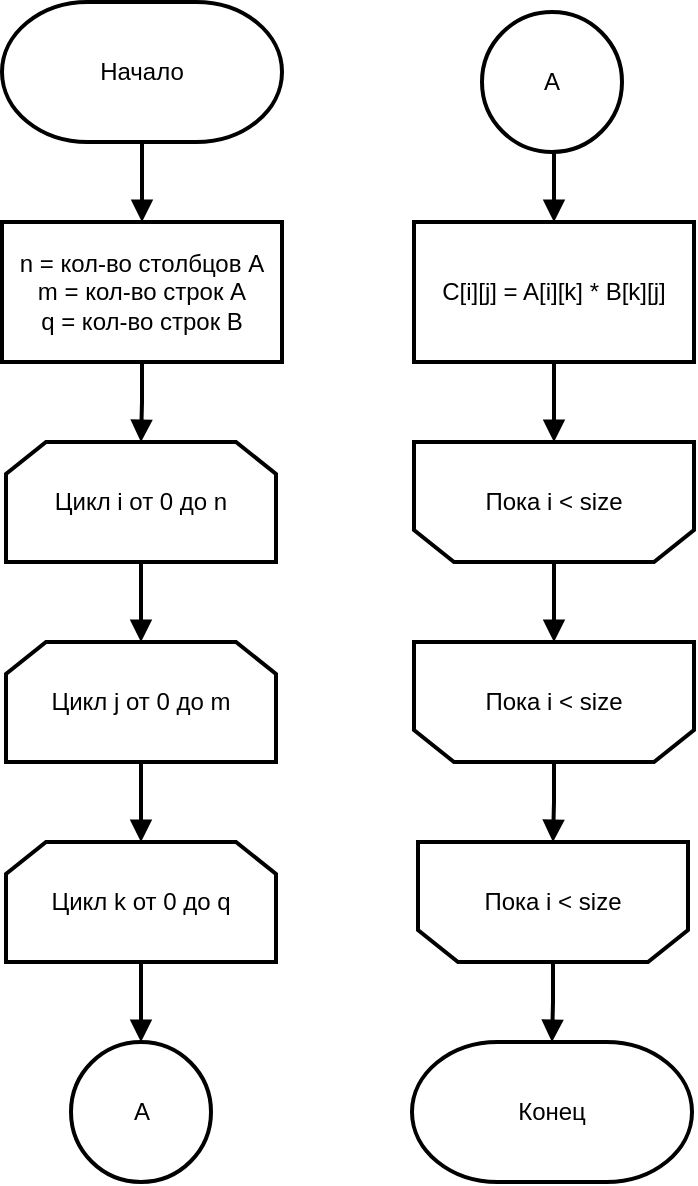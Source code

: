 <mxfile version="20.5.3" type="device" pages="5"><diagram id="5t5UlOug5BJvgPwgNIUX" name="Standart"><mxGraphModel dx="2102" dy="1189" grid="1" gridSize="10" guides="1" tooltips="1" connect="1" arrows="1" fold="1" page="1" pageScale="1" pageWidth="827" pageHeight="1169" math="0" shadow="0"><root><mxCell id="0"/><mxCell id="1" parent="0"/><mxCell id="jdIYEB7PokaSc4zf6GeQ-11" style="edgeStyle=orthogonalEdgeStyle;rounded=0;orthogonalLoop=1;jettySize=auto;html=1;exitX=0.5;exitY=1;exitDx=0;exitDy=0;exitPerimeter=0;entryX=0.5;entryY=0;entryDx=0;entryDy=0;endArrow=block;endFill=1;strokeWidth=2;" edge="1" parent="1" source="jdIYEB7PokaSc4zf6GeQ-1" target="jdIYEB7PokaSc4zf6GeQ-2"><mxGeometry relative="1" as="geometry"/></mxCell><mxCell id="jdIYEB7PokaSc4zf6GeQ-1" value="Начало" style="strokeWidth=2;html=1;shape=mxgraph.flowchart.terminator;whiteSpace=wrap;" vertex="1" parent="1"><mxGeometry x="325" y="95" width="140" height="70" as="geometry"/></mxCell><mxCell id="jdIYEB7PokaSc4zf6GeQ-12" style="edgeStyle=orthogonalEdgeStyle;rounded=0;orthogonalLoop=1;jettySize=auto;html=1;exitX=0.5;exitY=1;exitDx=0;exitDy=0;entryX=0.5;entryY=0;entryDx=0;entryDy=0;entryPerimeter=0;endArrow=block;endFill=1;strokeWidth=2;" edge="1" parent="1" source="jdIYEB7PokaSc4zf6GeQ-2" target="jdIYEB7PokaSc4zf6GeQ-3"><mxGeometry relative="1" as="geometry"/></mxCell><mxCell id="jdIYEB7PokaSc4zf6GeQ-2" value="n = кол-во столбцов&amp;nbsp;A&lt;br&gt;m = кол-во строк&amp;nbsp;A&lt;br&gt;q = кол-во&amp;nbsp;строк B" style="rounded=0;whiteSpace=wrap;html=1;strokeWidth=2;" vertex="1" parent="1"><mxGeometry x="325" y="205" width="140" height="70" as="geometry"/></mxCell><mxCell id="jdIYEB7PokaSc4zf6GeQ-13" style="edgeStyle=orthogonalEdgeStyle;rounded=0;orthogonalLoop=1;jettySize=auto;html=1;exitX=0.5;exitY=1;exitDx=0;exitDy=0;exitPerimeter=0;entryX=0.5;entryY=0;entryDx=0;entryDy=0;entryPerimeter=0;endArrow=block;endFill=1;strokeWidth=2;" edge="1" parent="1" source="jdIYEB7PokaSc4zf6GeQ-3" target="jdIYEB7PokaSc4zf6GeQ-4"><mxGeometry relative="1" as="geometry"/></mxCell><mxCell id="jdIYEB7PokaSc4zf6GeQ-3" value="Цикл i от 0 до n" style="strokeWidth=2;html=1;shape=loopLimit;whiteSpace=wrap;" vertex="1" parent="1"><mxGeometry x="327" y="315" width="135" height="60" as="geometry"/></mxCell><mxCell id="jdIYEB7PokaSc4zf6GeQ-16" style="edgeStyle=orthogonalEdgeStyle;rounded=0;orthogonalLoop=1;jettySize=auto;html=1;exitX=0.5;exitY=1;exitDx=0;exitDy=0;exitPerimeter=0;endArrow=block;endFill=1;strokeWidth=2;" edge="1" parent="1" source="jdIYEB7PokaSc4zf6GeQ-4" target="jdIYEB7PokaSc4zf6GeQ-5"><mxGeometry relative="1" as="geometry"/></mxCell><mxCell id="jdIYEB7PokaSc4zf6GeQ-4" value="Цикл j от 0 до m" style="strokeWidth=2;html=1;shape=loopLimit;whiteSpace=wrap;" vertex="1" parent="1"><mxGeometry x="327" y="415" width="135" height="60" as="geometry"/></mxCell><mxCell id="ObsBnG-ozrYj20FW5o-O-2" style="edgeStyle=orthogonalEdgeStyle;rounded=0;orthogonalLoop=1;jettySize=auto;html=1;exitX=0.5;exitY=1;exitDx=0;exitDy=0;exitPerimeter=0;strokeWidth=2;endArrow=block;endFill=1;" edge="1" parent="1" source="jdIYEB7PokaSc4zf6GeQ-5" target="ObsBnG-ozrYj20FW5o-O-1"><mxGeometry relative="1" as="geometry"/></mxCell><mxCell id="jdIYEB7PokaSc4zf6GeQ-5" value="Цикл k от 0 до q" style="strokeWidth=2;html=1;shape=loopLimit;whiteSpace=wrap;" vertex="1" parent="1"><mxGeometry x="327" y="515" width="135" height="60" as="geometry"/></mxCell><mxCell id="jdIYEB7PokaSc4zf6GeQ-18" style="edgeStyle=orthogonalEdgeStyle;rounded=0;orthogonalLoop=1;jettySize=auto;html=1;exitX=0.5;exitY=1;exitDx=0;exitDy=0;entryX=0.5;entryY=1;entryDx=0;entryDy=0;entryPerimeter=0;endArrow=block;endFill=1;strokeWidth=2;" edge="1" parent="1" source="jdIYEB7PokaSc4zf6GeQ-6" target="jdIYEB7PokaSc4zf6GeQ-7"><mxGeometry relative="1" as="geometry"/></mxCell><mxCell id="jdIYEB7PokaSc4zf6GeQ-6" value="C[i][j] = A[i][k] * B[k][j]" style="rounded=0;whiteSpace=wrap;html=1;strokeWidth=2;" vertex="1" parent="1"><mxGeometry x="531" y="205" width="140" height="70" as="geometry"/></mxCell><mxCell id="jdIYEB7PokaSc4zf6GeQ-19" style="edgeStyle=orthogonalEdgeStyle;rounded=0;orthogonalLoop=1;jettySize=auto;html=1;exitX=0.5;exitY=0;exitDx=0;exitDy=0;exitPerimeter=0;entryX=0.5;entryY=1;entryDx=0;entryDy=0;entryPerimeter=0;endArrow=block;endFill=1;strokeWidth=2;" edge="1" parent="1" source="jdIYEB7PokaSc4zf6GeQ-7" target="jdIYEB7PokaSc4zf6GeQ-8"><mxGeometry relative="1" as="geometry"/></mxCell><mxCell id="jdIYEB7PokaSc4zf6GeQ-7" value="Пока i &amp;lt; size" style="strokeWidth=2;html=1;shape=loopLimit;whiteSpace=wrap;direction=west;" vertex="1" parent="1"><mxGeometry x="531" y="315" width="140" height="60" as="geometry"/></mxCell><mxCell id="jdIYEB7PokaSc4zf6GeQ-20" style="edgeStyle=orthogonalEdgeStyle;rounded=0;orthogonalLoop=1;jettySize=auto;html=1;exitX=0.5;exitY=0;exitDx=0;exitDy=0;exitPerimeter=0;entryX=0.5;entryY=1;entryDx=0;entryDy=0;entryPerimeter=0;endArrow=block;endFill=1;strokeWidth=2;" edge="1" parent="1" source="jdIYEB7PokaSc4zf6GeQ-8" target="jdIYEB7PokaSc4zf6GeQ-9"><mxGeometry relative="1" as="geometry"/></mxCell><mxCell id="jdIYEB7PokaSc4zf6GeQ-8" value="Пока i &amp;lt; size" style="strokeWidth=2;html=1;shape=loopLimit;whiteSpace=wrap;direction=west;" vertex="1" parent="1"><mxGeometry x="531" y="415" width="140" height="60" as="geometry"/></mxCell><mxCell id="jdIYEB7PokaSc4zf6GeQ-21" style="edgeStyle=orthogonalEdgeStyle;rounded=0;orthogonalLoop=1;jettySize=auto;html=1;exitX=0.5;exitY=0;exitDx=0;exitDy=0;exitPerimeter=0;entryX=0.5;entryY=0;entryDx=0;entryDy=0;entryPerimeter=0;endArrow=block;endFill=1;strokeWidth=2;" edge="1" parent="1" source="jdIYEB7PokaSc4zf6GeQ-9" target="jdIYEB7PokaSc4zf6GeQ-10"><mxGeometry relative="1" as="geometry"/></mxCell><mxCell id="jdIYEB7PokaSc4zf6GeQ-9" value="Пока i &amp;lt; size" style="strokeWidth=2;html=1;shape=loopLimit;whiteSpace=wrap;direction=west;" vertex="1" parent="1"><mxGeometry x="533" y="515" width="135" height="60" as="geometry"/></mxCell><mxCell id="jdIYEB7PokaSc4zf6GeQ-10" value="Конец" style="strokeWidth=2;html=1;shape=mxgraph.flowchart.terminator;whiteSpace=wrap;" vertex="1" parent="1"><mxGeometry x="530" y="615" width="140" height="70" as="geometry"/></mxCell><mxCell id="ObsBnG-ozrYj20FW5o-O-1" value="A" style="strokeWidth=2;html=1;shape=mxgraph.flowchart.start_2;whiteSpace=wrap;" vertex="1" parent="1"><mxGeometry x="359.5" y="615" width="70" height="70" as="geometry"/></mxCell><mxCell id="ObsBnG-ozrYj20FW5o-O-4" style="edgeStyle=orthogonalEdgeStyle;rounded=0;orthogonalLoop=1;jettySize=auto;html=1;exitX=0.5;exitY=1;exitDx=0;exitDy=0;exitPerimeter=0;entryX=0.5;entryY=0;entryDx=0;entryDy=0;strokeWidth=2;endArrow=block;endFill=1;" edge="1" parent="1" source="ObsBnG-ozrYj20FW5o-O-3" target="jdIYEB7PokaSc4zf6GeQ-6"><mxGeometry relative="1" as="geometry"/></mxCell><mxCell id="ObsBnG-ozrYj20FW5o-O-3" value="A" style="strokeWidth=2;html=1;shape=mxgraph.flowchart.start_2;whiteSpace=wrap;" vertex="1" parent="1"><mxGeometry x="565" y="100" width="70" height="70" as="geometry"/></mxCell></root></mxGraphModel></diagram><diagram id="ElwPnxm85iu9WAhl7dP3" name="Vinograd"><mxGraphModel dx="2365" dy="1338" grid="1" gridSize="10" guides="1" tooltips="1" connect="1" arrows="1" fold="1" page="1" pageScale="1" pageWidth="827" pageHeight="1169" math="0" shadow="0"><root><mxCell id="0"/><mxCell id="1" parent="0"/><mxCell id="brC3pBSqLYLdtff-5RRU-22" style="edgeStyle=orthogonalEdgeStyle;rounded=0;orthogonalLoop=1;jettySize=auto;html=1;exitX=0.5;exitY=1;exitDx=0;exitDy=0;exitPerimeter=0;entryX=0.5;entryY=0;entryDx=0;entryDy=0;strokeWidth=2;endArrow=block;endFill=1;" edge="1" parent="1" source="BDx2U2NsKaXYG4YdyOhM-1" target="bWCL9g9lG03QNy08eShe-1"><mxGeometry relative="1" as="geometry"/></mxCell><mxCell id="BDx2U2NsKaXYG4YdyOhM-1" value="Начало" style="strokeWidth=2;html=1;shape=mxgraph.flowchart.terminator;whiteSpace=wrap;" vertex="1" parent="1"><mxGeometry x="218" y="80" width="140" height="70" as="geometry"/></mxCell><mxCell id="brC3pBSqLYLdtff-5RRU-23" style="edgeStyle=orthogonalEdgeStyle;rounded=0;orthogonalLoop=1;jettySize=auto;html=1;exitX=0.5;exitY=1;exitDx=0;exitDy=0;entryX=0.5;entryY=0;entryDx=0;entryDy=0;strokeWidth=2;endArrow=block;endFill=1;" edge="1" parent="1" source="bWCL9g9lG03QNy08eShe-1" target="bWCL9g9lG03QNy08eShe-2"><mxGeometry relative="1" as="geometry"/></mxCell><mxCell id="bWCL9g9lG03QNy08eShe-1" value="n = кол-во столбцов&amp;nbsp;A&lt;br&gt;m = кол-во строк&amp;nbsp;A&lt;br&gt;q = кол-во&amp;nbsp;строк B" style="rounded=0;whiteSpace=wrap;html=1;strokeWidth=2;" vertex="1" parent="1"><mxGeometry x="218" y="190" width="140" height="60" as="geometry"/></mxCell><mxCell id="brC3pBSqLYLdtff-5RRU-24" style="edgeStyle=orthogonalEdgeStyle;rounded=0;orthogonalLoop=1;jettySize=auto;html=1;exitX=0.5;exitY=1;exitDx=0;exitDy=0;entryX=0.5;entryY=0;entryDx=0;entryDy=0;entryPerimeter=0;strokeWidth=2;endArrow=block;endFill=1;" edge="1" parent="1" source="bWCL9g9lG03QNy08eShe-2" target="brC3pBSqLYLdtff-5RRU-1"><mxGeometry relative="1" as="geometry"/></mxCell><mxCell id="bWCL9g9lG03QNy08eShe-2" value="Создание массивов tmpA длиной n и tmpB длиной m" style="rounded=0;whiteSpace=wrap;html=1;strokeWidth=2;" vertex="1" parent="1"><mxGeometry x="218" y="290.11" width="140" height="60" as="geometry"/></mxCell><mxCell id="brC3pBSqLYLdtff-5RRU-25" style="edgeStyle=orthogonalEdgeStyle;rounded=0;orthogonalLoop=1;jettySize=auto;html=1;exitX=0.5;exitY=1;exitDx=0;exitDy=0;exitPerimeter=0;entryX=0.5;entryY=0;entryDx=0;entryDy=0;entryPerimeter=0;strokeWidth=2;endArrow=block;endFill=1;" edge="1" parent="1" source="brC3pBSqLYLdtff-5RRU-1" target="brC3pBSqLYLdtff-5RRU-2"><mxGeometry relative="1" as="geometry"/></mxCell><mxCell id="brC3pBSqLYLdtff-5RRU-1" value="Цикл i от 0 до n" style="strokeWidth=2;html=1;shape=loopLimit;whiteSpace=wrap;" vertex="1" parent="1"><mxGeometry x="218" y="390" width="140" height="60" as="geometry"/></mxCell><mxCell id="brC3pBSqLYLdtff-5RRU-26" style="edgeStyle=orthogonalEdgeStyle;rounded=0;orthogonalLoop=1;jettySize=auto;html=1;exitX=0.5;exitY=1;exitDx=0;exitDy=0;exitPerimeter=0;entryX=0.5;entryY=0;entryDx=0;entryDy=0;strokeWidth=2;endArrow=block;endFill=1;" edge="1" parent="1" source="brC3pBSqLYLdtff-5RRU-2" target="brC3pBSqLYLdtff-5RRU-3"><mxGeometry relative="1" as="geometry"/></mxCell><mxCell id="brC3pBSqLYLdtff-5RRU-2" value="Цикл j от 1 до q &lt;br&gt;с шагом 2" style="strokeWidth=2;html=1;shape=loopLimit;whiteSpace=wrap;" vertex="1" parent="1"><mxGeometry x="218" y="490.11" width="140" height="60" as="geometry"/></mxCell><mxCell id="brC3pBSqLYLdtff-5RRU-27" style="edgeStyle=orthogonalEdgeStyle;rounded=0;orthogonalLoop=1;jettySize=auto;html=1;exitX=0.5;exitY=1;exitDx=0;exitDy=0;entryX=0.5;entryY=1;entryDx=0;entryDy=0;entryPerimeter=0;strokeWidth=2;endArrow=block;endFill=1;" edge="1" parent="1" source="brC3pBSqLYLdtff-5RRU-3" target="brC3pBSqLYLdtff-5RRU-4"><mxGeometry relative="1" as="geometry"/></mxCell><mxCell id="brC3pBSqLYLdtff-5RRU-3" value="tmpA[i] = tmpA[i] +&amp;nbsp;&lt;br&gt;A[i][j-1] * A[i][j]" style="rounded=0;whiteSpace=wrap;html=1;strokeWidth=2;" vertex="1" parent="1"><mxGeometry x="218" y="587.61" width="140" height="65" as="geometry"/></mxCell><mxCell id="brC3pBSqLYLdtff-5RRU-28" style="edgeStyle=orthogonalEdgeStyle;rounded=0;orthogonalLoop=1;jettySize=auto;html=1;exitX=0.5;exitY=0;exitDx=0;exitDy=0;exitPerimeter=0;entryX=0.5;entryY=1;entryDx=0;entryDy=0;entryPerimeter=0;strokeWidth=2;endArrow=block;endFill=1;" edge="1" parent="1" source="brC3pBSqLYLdtff-5RRU-4" target="brC3pBSqLYLdtff-5RRU-5"><mxGeometry relative="1" as="geometry"/></mxCell><mxCell id="brC3pBSqLYLdtff-5RRU-4" value="Цикл j от 1 до q &lt;br&gt;с шагом 2" style="strokeWidth=2;html=1;shape=loopLimitt;whiteSpace=wrap;flipV=1;" vertex="1" parent="1"><mxGeometry x="218" y="690.11" width="140" height="60" as="geometry"/></mxCell><mxCell id="u7KIvG1t9JKep2vpa3HT-2" style="edgeStyle=orthogonalEdgeStyle;rounded=0;orthogonalLoop=1;jettySize=auto;html=1;exitX=0.5;exitY=0;exitDx=0;exitDy=0;exitPerimeter=0;strokeWidth=2;endArrow=block;endFill=1;" edge="1" parent="1" source="brC3pBSqLYLdtff-5RRU-5" target="u7KIvG1t9JKep2vpa3HT-1"><mxGeometry relative="1" as="geometry"/></mxCell><mxCell id="brC3pBSqLYLdtff-5RRU-5" value="Цикл i от 0 до n" style="strokeWidth=2;html=1;shape=loopLimit;whiteSpace=wrap;flipV=1;" vertex="1" parent="1"><mxGeometry x="218" y="790.11" width="140" height="60" as="geometry"/></mxCell><mxCell id="brC3pBSqLYLdtff-5RRU-30" style="edgeStyle=orthogonalEdgeStyle;rounded=0;orthogonalLoop=1;jettySize=auto;html=1;exitX=0.5;exitY=1;exitDx=0;exitDy=0;exitPerimeter=0;entryX=0.5;entryY=0;entryDx=0;entryDy=0;entryPerimeter=0;strokeWidth=2;endArrow=block;endFill=1;" edge="1" parent="1" source="brC3pBSqLYLdtff-5RRU-7" target="brC3pBSqLYLdtff-5RRU-8"><mxGeometry relative="1" as="geometry"/></mxCell><mxCell id="brC3pBSqLYLdtff-5RRU-7" value="Цикл i от 0 до m" style="strokeWidth=2;html=1;shape=loopLimit;whiteSpace=wrap;" vertex="1" parent="1"><mxGeometry x="428" y="190.11" width="140" height="60" as="geometry"/></mxCell><mxCell id="brC3pBSqLYLdtff-5RRU-31" style="edgeStyle=orthogonalEdgeStyle;rounded=0;orthogonalLoop=1;jettySize=auto;html=1;exitX=0.5;exitY=1;exitDx=0;exitDy=0;exitPerimeter=0;entryX=0.5;entryY=0;entryDx=0;entryDy=0;strokeWidth=2;endArrow=block;endFill=1;" edge="1" parent="1" source="brC3pBSqLYLdtff-5RRU-8" target="brC3pBSqLYLdtff-5RRU-9"><mxGeometry relative="1" as="geometry"/></mxCell><mxCell id="brC3pBSqLYLdtff-5RRU-8" value="Цикл j от 1 до q &lt;br&gt;с шагом 2" style="strokeWidth=2;html=1;shape=loopLimit;whiteSpace=wrap;" vertex="1" parent="1"><mxGeometry x="428" y="290.11" width="140" height="60" as="geometry"/></mxCell><mxCell id="brC3pBSqLYLdtff-5RRU-32" style="edgeStyle=orthogonalEdgeStyle;rounded=0;orthogonalLoop=1;jettySize=auto;html=1;exitX=0.5;exitY=1;exitDx=0;exitDy=0;strokeWidth=2;endArrow=block;endFill=1;" edge="1" parent="1" source="brC3pBSqLYLdtff-5RRU-9" target="brC3pBSqLYLdtff-5RRU-10"><mxGeometry relative="1" as="geometry"/></mxCell><mxCell id="brC3pBSqLYLdtff-5RRU-9" value="tmpB[i] = tmpB[i] +&amp;nbsp;&lt;br&gt;B[i][j-1] * B[i][j]" style="rounded=0;whiteSpace=wrap;html=1;strokeWidth=2;" vertex="1" parent="1"><mxGeometry x="428" y="390.11" width="140" height="60" as="geometry"/></mxCell><mxCell id="brC3pBSqLYLdtff-5RRU-33" style="edgeStyle=orthogonalEdgeStyle;rounded=0;orthogonalLoop=1;jettySize=auto;html=1;exitX=0.5;exitY=0;exitDx=0;exitDy=0;exitPerimeter=0;entryX=0.5;entryY=1;entryDx=0;entryDy=0;entryPerimeter=0;strokeWidth=2;endArrow=block;endFill=1;" edge="1" parent="1" source="brC3pBSqLYLdtff-5RRU-10" target="brC3pBSqLYLdtff-5RRU-11"><mxGeometry relative="1" as="geometry"/></mxCell><mxCell id="brC3pBSqLYLdtff-5RRU-10" value="Цикл j от 1 до q &lt;br&gt;с шагом 2" style="strokeWidth=2;html=1;shape=loopLimit;whiteSpace=wrap;flipV=1;" vertex="1" parent="1"><mxGeometry x="428" y="490.11" width="140" height="60" as="geometry"/></mxCell><mxCell id="brC3pBSqLYLdtff-5RRU-34" style="edgeStyle=orthogonalEdgeStyle;rounded=0;orthogonalLoop=1;jettySize=auto;html=1;exitX=0.5;exitY=0;exitDx=0;exitDy=0;exitPerimeter=0;strokeWidth=2;endArrow=block;endFill=1;" edge="1" parent="1" source="brC3pBSqLYLdtff-5RRU-11" target="brC3pBSqLYLdtff-5RRU-12"><mxGeometry relative="1" as="geometry"/></mxCell><mxCell id="brC3pBSqLYLdtff-5RRU-11" value="Цикл i от 0 до m" style="strokeWidth=2;html=1;shape=loopLimit;whiteSpace=wrap;flipV=1;" vertex="1" parent="1"><mxGeometry x="428" y="590.11" width="140" height="60" as="geometry"/></mxCell><mxCell id="brC3pBSqLYLdtff-5RRU-35" style="edgeStyle=orthogonalEdgeStyle;rounded=0;orthogonalLoop=1;jettySize=auto;html=1;exitX=0.5;exitY=1;exitDx=0;exitDy=0;exitPerimeter=0;entryX=0.5;entryY=0;entryDx=0;entryDy=0;entryPerimeter=0;strokeWidth=2;endArrow=block;endFill=1;" edge="1" parent="1" source="brC3pBSqLYLdtff-5RRU-12" target="brC3pBSqLYLdtff-5RRU-13"><mxGeometry relative="1" as="geometry"/></mxCell><mxCell id="brC3pBSqLYLdtff-5RRU-12" value="Цикл i от 0 до n" style="strokeWidth=2;html=1;shape=loopLimit;whiteSpace=wrap;" vertex="1" parent="1"><mxGeometry x="428" y="690.11" width="140" height="60" as="geometry"/></mxCell><mxCell id="JaxCugbjWj4iEsVpoekP-3" style="edgeStyle=orthogonalEdgeStyle;rounded=0;orthogonalLoop=1;jettySize=auto;html=1;exitX=0.5;exitY=1;exitDx=0;exitDy=0;exitPerimeter=0;entryX=0.5;entryY=0;entryDx=0;entryDy=0;entryPerimeter=0;strokeWidth=2;endArrow=block;endFill=1;" edge="1" parent="1" source="brC3pBSqLYLdtff-5RRU-13" target="JaxCugbjWj4iEsVpoekP-2"><mxGeometry relative="1" as="geometry"/></mxCell><mxCell id="brC3pBSqLYLdtff-5RRU-13" value="Цикл j от 0 до m" style="strokeWidth=2;html=1;shape=loopLimit;whiteSpace=wrap;" vertex="1" parent="1"><mxGeometry x="428" y="790.11" width="140" height="60" as="geometry"/></mxCell><mxCell id="JaxCugbjWj4iEsVpoekP-2" value="Б" style="strokeWidth=2;html=1;shape=mxgraph.flowchart.start_2;whiteSpace=wrap;" vertex="1" parent="1"><mxGeometry x="463" y="880" width="70" height="70" as="geometry"/></mxCell><mxCell id="u7KIvG1t9JKep2vpa3HT-1" value="A" style="strokeWidth=2;html=1;shape=mxgraph.flowchart.start_2;whiteSpace=wrap;" vertex="1" parent="1"><mxGeometry x="253" y="880" width="70" height="70" as="geometry"/></mxCell><mxCell id="u7KIvG1t9JKep2vpa3HT-4" style="edgeStyle=orthogonalEdgeStyle;rounded=0;orthogonalLoop=1;jettySize=auto;html=1;exitX=0.5;exitY=1;exitDx=0;exitDy=0;exitPerimeter=0;strokeWidth=2;endArrow=block;endFill=1;" edge="1" parent="1" source="u7KIvG1t9JKep2vpa3HT-3" target="brC3pBSqLYLdtff-5RRU-7"><mxGeometry relative="1" as="geometry"/></mxCell><mxCell id="u7KIvG1t9JKep2vpa3HT-3" value="A" style="strokeWidth=2;html=1;shape=mxgraph.flowchart.start_2;whiteSpace=wrap;" vertex="1" parent="1"><mxGeometry x="463" y="90" width="70" height="70" as="geometry"/></mxCell></root></mxGraphModel></diagram><diagram id="p2_YN9Bw7VVcdtCtZ2_v" name="Vinograd продолжение"><mxGraphModel dx="1455" dy="823" grid="1" gridSize="10" guides="1" tooltips="1" connect="1" arrows="1" fold="1" page="1" pageScale="1" pageWidth="827" pageHeight="1169" math="0" shadow="0"><root><mxCell id="0"/><mxCell id="1" parent="0"/><mxCell id="MOV2D1qzXf4T7hM7rRNJ-1" style="edgeStyle=orthogonalEdgeStyle;rounded=0;orthogonalLoop=1;jettySize=auto;html=1;exitX=0.5;exitY=1;exitDx=0;exitDy=0;entryX=0.5;entryY=0;entryDx=0;entryDy=0;entryPerimeter=0;strokeWidth=2;endArrow=block;endFill=1;" edge="1" parent="1" source="MOV2D1qzXf4T7hM7rRNJ-2" target="MOV2D1qzXf4T7hM7rRNJ-4"><mxGeometry relative="1" as="geometry"/></mxCell><mxCell id="MOV2D1qzXf4T7hM7rRNJ-2" value="C[i][j] = C[i][j] -&amp;nbsp;&lt;br&gt;(tmpA[i] + tmpB[j])" style="rounded=0;whiteSpace=wrap;html=1;strokeWidth=2;" vertex="1" parent="1"><mxGeometry x="240" y="160" width="140" height="60" as="geometry"/></mxCell><mxCell id="MOV2D1qzXf4T7hM7rRNJ-3" style="edgeStyle=orthogonalEdgeStyle;rounded=0;orthogonalLoop=1;jettySize=auto;html=1;exitX=0.5;exitY=1;exitDx=0;exitDy=0;exitPerimeter=0;entryX=0.5;entryY=0;entryDx=0;entryDy=0;strokeWidth=2;endArrow=block;endFill=1;" edge="1" parent="1" source="MOV2D1qzXf4T7hM7rRNJ-4" target="MOV2D1qzXf4T7hM7rRNJ-6"><mxGeometry relative="1" as="geometry"/></mxCell><mxCell id="MOV2D1qzXf4T7hM7rRNJ-4" value="Цикл k от 1 до q &lt;br&gt;с шагом 2" style="strokeWidth=2;html=1;shape=loopLimit;whiteSpace=wrap;" vertex="1" parent="1"><mxGeometry x="240" y="260" width="140" height="60" as="geometry"/></mxCell><mxCell id="MOV2D1qzXf4T7hM7rRNJ-5" style="edgeStyle=orthogonalEdgeStyle;rounded=0;orthogonalLoop=1;jettySize=auto;html=1;exitX=0.5;exitY=1;exitDx=0;exitDy=0;entryX=0.5;entryY=1;entryDx=0;entryDy=0;entryPerimeter=0;strokeWidth=2;endArrow=block;endFill=1;" edge="1" parent="1" source="MOV2D1qzXf4T7hM7rRNJ-6" target="MOV2D1qzXf4T7hM7rRNJ-8"><mxGeometry relative="1" as="geometry"/></mxCell><mxCell id="MOV2D1qzXf4T7hM7rRNJ-6" value="C[i][j] += &lt;br&gt;(A[i][k-1] + B[k][j]) *&lt;br&gt;(A[i][k] + B[k-1][j])" style="rounded=0;whiteSpace=wrap;html=1;strokeWidth=2;" vertex="1" parent="1"><mxGeometry x="240" y="360" width="140" height="60" as="geometry"/></mxCell><mxCell id="MOV2D1qzXf4T7hM7rRNJ-7" style="edgeStyle=orthogonalEdgeStyle;rounded=0;orthogonalLoop=1;jettySize=auto;html=1;exitX=0.5;exitY=0;exitDx=0;exitDy=0;exitPerimeter=0;entryX=0.5;entryY=1;entryDx=0;entryDy=0;entryPerimeter=0;strokeWidth=2;endArrow=block;endFill=1;" edge="1" parent="1" source="MOV2D1qzXf4T7hM7rRNJ-8" target="MOV2D1qzXf4T7hM7rRNJ-10"><mxGeometry relative="1" as="geometry"/></mxCell><mxCell id="MOV2D1qzXf4T7hM7rRNJ-8" value="Цикл k от 1 до q &lt;br&gt;с шагом 2" style="strokeWidth=2;html=1;shape=loopLimit;whiteSpace=wrap;flipV=1;" vertex="1" parent="1"><mxGeometry x="240" y="460" width="140" height="60" as="geometry"/></mxCell><mxCell id="MOV2D1qzXf4T7hM7rRNJ-9" style="edgeStyle=orthogonalEdgeStyle;rounded=0;orthogonalLoop=1;jettySize=auto;html=1;exitX=0.5;exitY=0;exitDx=0;exitDy=0;exitPerimeter=0;strokeWidth=2;endArrow=block;endFill=1;" edge="1" parent="1" source="MOV2D1qzXf4T7hM7rRNJ-10" target="MOV2D1qzXf4T7hM7rRNJ-12"><mxGeometry relative="1" as="geometry"/></mxCell><mxCell id="MOV2D1qzXf4T7hM7rRNJ-10" value="Цикл j от 0 до m" style="strokeWidth=2;html=1;shape=loopLimit;whiteSpace=wrap;flipV=1;" vertex="1" parent="1"><mxGeometry x="240" y="560" width="140" height="60" as="geometry"/></mxCell><mxCell id="jFBRMl4ruyxteCOEZbGm-4" style="edgeStyle=orthogonalEdgeStyle;rounded=0;orthogonalLoop=1;jettySize=auto;html=1;exitX=0.5;exitY=0;exitDx=0;exitDy=0;exitPerimeter=0;entryX=0.5;entryY=0;entryDx=0;entryDy=0;entryPerimeter=0;strokeWidth=2;endArrow=block;endFill=1;" edge="1" parent="1" source="MOV2D1qzXf4T7hM7rRNJ-12" target="jFBRMl4ruyxteCOEZbGm-1"><mxGeometry relative="1" as="geometry"/></mxCell><mxCell id="MOV2D1qzXf4T7hM7rRNJ-12" value="Цикл i от 0 до n" style="strokeWidth=2;html=1;shape=loopLimit;whiteSpace=wrap;flipV=1;" vertex="1" parent="1"><mxGeometry x="240" y="660" width="140" height="60" as="geometry"/></mxCell><mxCell id="MOV2D1qzXf4T7hM7rRNJ-13" style="edgeStyle=orthogonalEdgeStyle;rounded=0;orthogonalLoop=1;jettySize=auto;html=1;exitX=0.5;exitY=1;exitDx=0;exitDy=0;exitPerimeter=0;entryX=0.5;entryY=0;entryDx=0;entryDy=0;entryPerimeter=0;strokeWidth=2;endArrow=block;endFill=1;" edge="1" parent="1" source="MOV2D1qzXf4T7hM7rRNJ-15" target="MOV2D1qzXf4T7hM7rRNJ-17"><mxGeometry relative="1" as="geometry"/></mxCell><mxCell id="MOV2D1qzXf4T7hM7rRNJ-14" style="edgeStyle=orthogonalEdgeStyle;rounded=0;orthogonalLoop=1;jettySize=auto;html=1;exitX=1;exitY=0.5;exitDx=0;exitDy=0;exitPerimeter=0;entryX=0.5;entryY=0;entryDx=0;entryDy=0;entryPerimeter=0;strokeWidth=2;endArrow=block;endFill=1;" edge="1" parent="1" source="MOV2D1qzXf4T7hM7rRNJ-15" target="MOV2D1qzXf4T7hM7rRNJ-26"><mxGeometry relative="1" as="geometry"><Array as="points"><mxPoint x="600" y="195"/><mxPoint x="600" y="740"/><mxPoint x="500" y="740"/></Array></mxGeometry></mxCell><mxCell id="MOV2D1qzXf4T7hM7rRNJ-15" value="q четное?" style="strokeWidth=2;html=1;shape=mxgraph.flowchart.decision;whiteSpace=wrap;" vertex="1" parent="1"><mxGeometry x="435" y="160" width="130" height="70" as="geometry"/></mxCell><mxCell id="MOV2D1qzXf4T7hM7rRNJ-16" style="edgeStyle=orthogonalEdgeStyle;rounded=0;orthogonalLoop=1;jettySize=auto;html=1;exitX=0.5;exitY=1;exitDx=0;exitDy=0;exitPerimeter=0;entryX=0.5;entryY=0;entryDx=0;entryDy=0;entryPerimeter=0;strokeWidth=2;endArrow=block;endFill=1;" edge="1" parent="1" source="MOV2D1qzXf4T7hM7rRNJ-17" target="MOV2D1qzXf4T7hM7rRNJ-19"><mxGeometry relative="1" as="geometry"/></mxCell><mxCell id="MOV2D1qzXf4T7hM7rRNJ-17" value="Цикл i от 0 до n" style="strokeWidth=2;html=1;shape=loopLimit;whiteSpace=wrap;" vertex="1" parent="1"><mxGeometry x="430" y="260" width="140" height="60" as="geometry"/></mxCell><mxCell id="MOV2D1qzXf4T7hM7rRNJ-18" style="edgeStyle=orthogonalEdgeStyle;rounded=0;orthogonalLoop=1;jettySize=auto;html=1;exitX=0.5;exitY=1;exitDx=0;exitDy=0;exitPerimeter=0;entryX=0.5;entryY=0;entryDx=0;entryDy=0;strokeWidth=2;endArrow=block;endFill=1;" edge="1" parent="1" source="MOV2D1qzXf4T7hM7rRNJ-19" target="MOV2D1qzXf4T7hM7rRNJ-21"><mxGeometry relative="1" as="geometry"/></mxCell><mxCell id="MOV2D1qzXf4T7hM7rRNJ-19" value="Цикл j от 0 до m" style="strokeWidth=2;html=1;shape=loopLimit;whiteSpace=wrap;flipV=0;" vertex="1" parent="1"><mxGeometry x="430" y="360" width="140" height="60" as="geometry"/></mxCell><mxCell id="MOV2D1qzXf4T7hM7rRNJ-20" style="edgeStyle=orthogonalEdgeStyle;rounded=0;orthogonalLoop=1;jettySize=auto;html=1;exitX=0.5;exitY=1;exitDx=0;exitDy=0;entryX=0.5;entryY=1;entryDx=0;entryDy=0;entryPerimeter=0;strokeWidth=2;endArrow=block;endFill=1;" edge="1" parent="1" source="MOV2D1qzXf4T7hM7rRNJ-21" target="MOV2D1qzXf4T7hM7rRNJ-23"><mxGeometry relative="1" as="geometry"/></mxCell><mxCell id="MOV2D1qzXf4T7hM7rRNJ-21" value="C[i][j] += &lt;br&gt;A[i][q-1] * B[q-1][j]" style="rounded=0;whiteSpace=wrap;html=1;strokeWidth=2;" vertex="1" parent="1"><mxGeometry x="430" y="460" width="140" height="60" as="geometry"/></mxCell><mxCell id="MOV2D1qzXf4T7hM7rRNJ-22" style="edgeStyle=orthogonalEdgeStyle;rounded=0;orthogonalLoop=1;jettySize=auto;html=1;exitX=0.5;exitY=0;exitDx=0;exitDy=0;exitPerimeter=0;entryX=0.5;entryY=1;entryDx=0;entryDy=0;entryPerimeter=0;strokeWidth=2;endArrow=block;endFill=1;" edge="1" parent="1" source="MOV2D1qzXf4T7hM7rRNJ-23" target="MOV2D1qzXf4T7hM7rRNJ-25"><mxGeometry relative="1" as="geometry"/></mxCell><mxCell id="MOV2D1qzXf4T7hM7rRNJ-23" value="Цикл j от 0 до m" style="strokeWidth=2;html=1;shape=loopLimit;whiteSpace=wrap;flipV=1;" vertex="1" parent="1"><mxGeometry x="430" y="560" width="140" height="60" as="geometry"/></mxCell><mxCell id="MOV2D1qzXf4T7hM7rRNJ-24" style="edgeStyle=orthogonalEdgeStyle;rounded=0;orthogonalLoop=1;jettySize=auto;html=1;exitX=0.5;exitY=0;exitDx=0;exitDy=0;exitPerimeter=0;strokeWidth=2;endArrow=block;endFill=1;" edge="1" parent="1" source="MOV2D1qzXf4T7hM7rRNJ-25" target="MOV2D1qzXf4T7hM7rRNJ-26"><mxGeometry relative="1" as="geometry"/></mxCell><mxCell id="MOV2D1qzXf4T7hM7rRNJ-25" value="Цикл i от 0 до n" style="strokeWidth=2;html=1;shape=loopLimit;whiteSpace=wrap;flipV=1;" vertex="1" parent="1"><mxGeometry x="430" y="660" width="140" height="60" as="geometry"/></mxCell><mxCell id="MOV2D1qzXf4T7hM7rRNJ-26" value="Конец" style="strokeWidth=2;html=1;shape=mxgraph.flowchart.terminator;whiteSpace=wrap;" vertex="1" parent="1"><mxGeometry x="430" y="760" width="140" height="70" as="geometry"/></mxCell><mxCell id="-g4yP-F2UsWgTZSOr7RW-2" style="edgeStyle=orthogonalEdgeStyle;rounded=0;orthogonalLoop=1;jettySize=auto;html=1;exitX=0.5;exitY=1;exitDx=0;exitDy=0;exitPerimeter=0;entryX=0.5;entryY=0;entryDx=0;entryDy=0;strokeWidth=2;endArrow=block;endFill=1;" edge="1" parent="1" source="-g4yP-F2UsWgTZSOr7RW-1" target="MOV2D1qzXf4T7hM7rRNJ-2"><mxGeometry relative="1" as="geometry"/></mxCell><mxCell id="-g4yP-F2UsWgTZSOr7RW-1" value="Б" style="strokeWidth=2;html=1;shape=mxgraph.flowchart.start_2;whiteSpace=wrap;" vertex="1" parent="1"><mxGeometry x="275" y="50" width="70" height="70" as="geometry"/></mxCell><mxCell id="jFBRMl4ruyxteCOEZbGm-1" value="B" style="strokeWidth=2;html=1;shape=mxgraph.flowchart.start_2;whiteSpace=wrap;" vertex="1" parent="1"><mxGeometry x="275" y="760" width="70" height="70" as="geometry"/></mxCell><mxCell id="jFBRMl4ruyxteCOEZbGm-3" style="edgeStyle=orthogonalEdgeStyle;rounded=0;orthogonalLoop=1;jettySize=auto;html=1;exitX=0.5;exitY=1;exitDx=0;exitDy=0;exitPerimeter=0;entryX=0.5;entryY=0;entryDx=0;entryDy=0;entryPerimeter=0;strokeWidth=2;endArrow=block;endFill=1;" edge="1" parent="1" source="jFBRMl4ruyxteCOEZbGm-2" target="MOV2D1qzXf4T7hM7rRNJ-15"><mxGeometry relative="1" as="geometry"/></mxCell><mxCell id="jFBRMl4ruyxteCOEZbGm-2" value="B" style="strokeWidth=2;html=1;shape=mxgraph.flowchart.start_2;whiteSpace=wrap;" vertex="1" parent="1"><mxGeometry x="465" y="50" width="70" height="70" as="geometry"/></mxCell><mxCell id="UISOj8X0clZflxfQfNM1-1" value="Да" style="text;html=1;align=center;verticalAlign=middle;resizable=0;points=[];autosize=1;strokeColor=none;fillColor=none;" vertex="1" parent="1"><mxGeometry x="565" y="170" width="40" height="30" as="geometry"/></mxCell></root></mxGraphModel></diagram><diagram id="ja2tENOTebLANdVd8vch" name="Opt Vinograd"><mxGraphModel dx="901" dy="510" grid="1" gridSize="10" guides="1" tooltips="1" connect="1" arrows="1" fold="1" page="1" pageScale="1" pageWidth="827" pageHeight="1169" math="0" shadow="0"><root><mxCell id="0"/><mxCell id="1" parent="0"/><mxCell id="BzXPz45rwAkamEMK9xgj-1" style="edgeStyle=orthogonalEdgeStyle;rounded=0;orthogonalLoop=1;jettySize=auto;html=1;exitX=0.5;exitY=1;exitDx=0;exitDy=0;exitPerimeter=0;entryX=0.5;entryY=0;entryDx=0;entryDy=0;strokeWidth=2;endArrow=block;endFill=1;" edge="1" parent="1" source="BzXPz45rwAkamEMK9xgj-3" target="BzXPz45rwAkamEMK9xgj-5"><mxGeometry relative="1" as="geometry"/></mxCell><mxCell id="BzXPz45rwAkamEMK9xgj-3" value="Начало" style="strokeWidth=2;html=1;shape=mxgraph.flowchart.terminator;whiteSpace=wrap;" vertex="1" parent="1"><mxGeometry x="228" y="84" width="140" height="70" as="geometry"/></mxCell><mxCell id="BzXPz45rwAkamEMK9xgj-4" style="edgeStyle=orthogonalEdgeStyle;rounded=0;orthogonalLoop=1;jettySize=auto;html=1;exitX=0.5;exitY=1;exitDx=0;exitDy=0;entryX=0.5;entryY=0;entryDx=0;entryDy=0;strokeWidth=2;endArrow=block;endFill=1;" edge="1" parent="1" source="BzXPz45rwAkamEMK9xgj-5" target="BzXPz45rwAkamEMK9xgj-7"><mxGeometry relative="1" as="geometry"/></mxCell><mxCell id="BzXPz45rwAkamEMK9xgj-5" value="n = кол-во столбцов&amp;nbsp;A&lt;br&gt;m = кол-во строк&amp;nbsp;A&lt;br&gt;q = кол-во&amp;nbsp;строк B" style="rounded=0;whiteSpace=wrap;html=1;strokeWidth=2;" vertex="1" parent="1"><mxGeometry x="228" y="190" width="140" height="60" as="geometry"/></mxCell><mxCell id="BzXPz45rwAkamEMK9xgj-6" style="edgeStyle=orthogonalEdgeStyle;rounded=0;orthogonalLoop=1;jettySize=auto;html=1;exitX=0.5;exitY=1;exitDx=0;exitDy=0;entryX=0.5;entryY=0;entryDx=0;entryDy=0;entryPerimeter=0;strokeWidth=2;endArrow=block;endFill=1;" edge="1" parent="1" source="BzXPz45rwAkamEMK9xgj-7" target="BzXPz45rwAkamEMK9xgj-9"><mxGeometry relative="1" as="geometry"/></mxCell><mxCell id="BzXPz45rwAkamEMK9xgj-7" value="Создание массивов tmpA длиной n и tmpB длиной m" style="rounded=0;whiteSpace=wrap;html=1;strokeWidth=2;" vertex="1" parent="1"><mxGeometry x="228" y="290" width="140" height="60" as="geometry"/></mxCell><mxCell id="BzXPz45rwAkamEMK9xgj-8" style="edgeStyle=orthogonalEdgeStyle;rounded=0;orthogonalLoop=1;jettySize=auto;html=1;exitX=0.5;exitY=1;exitDx=0;exitDy=0;exitPerimeter=0;entryX=0.5;entryY=0;entryDx=0;entryDy=0;entryPerimeter=0;strokeWidth=2;endArrow=block;endFill=1;" edge="1" parent="1" source="BzXPz45rwAkamEMK9xgj-9" target="BzXPz45rwAkamEMK9xgj-11"><mxGeometry relative="1" as="geometry"/></mxCell><mxCell id="BzXPz45rwAkamEMK9xgj-9" value="Цикл i от 0 до n" style="strokeWidth=2;html=1;shape=loopLimit;whiteSpace=wrap;" vertex="1" parent="1"><mxGeometry x="228" y="385" width="140" height="60" as="geometry"/></mxCell><mxCell id="BzXPz45rwAkamEMK9xgj-10" style="edgeStyle=orthogonalEdgeStyle;rounded=0;orthogonalLoop=1;jettySize=auto;html=1;exitX=0.5;exitY=1;exitDx=0;exitDy=0;exitPerimeter=0;entryX=0.5;entryY=0;entryDx=0;entryDy=0;strokeWidth=2;endArrow=block;endFill=1;" edge="1" parent="1" source="BzXPz45rwAkamEMK9xgj-11" target="BzXPz45rwAkamEMK9xgj-13"><mxGeometry relative="1" as="geometry"/></mxCell><mxCell id="BzXPz45rwAkamEMK9xgj-11" value="Цикл j от 1 до q &lt;br&gt;с шагом 2" style="strokeWidth=2;html=1;shape=loopLimit;whiteSpace=wrap;" vertex="1" parent="1"><mxGeometry x="228" y="485" width="140" height="60" as="geometry"/></mxCell><mxCell id="BzXPz45rwAkamEMK9xgj-12" style="edgeStyle=orthogonalEdgeStyle;rounded=0;orthogonalLoop=1;jettySize=auto;html=1;exitX=0.5;exitY=1;exitDx=0;exitDy=0;entryX=0.5;entryY=1;entryDx=0;entryDy=0;entryPerimeter=0;strokeWidth=2;endArrow=block;endFill=1;" edge="1" parent="1" source="BzXPz45rwAkamEMK9xgj-13" target="BzXPz45rwAkamEMK9xgj-15"><mxGeometry relative="1" as="geometry"/></mxCell><mxCell id="BzXPz45rwAkamEMK9xgj-13" value="tmpA[i] = tmpA[i] +&amp;nbsp;&lt;br&gt;A[i][j-1] * A[i][j]" style="rounded=0;whiteSpace=wrap;html=1;strokeWidth=2;" vertex="1" parent="1"><mxGeometry x="228" y="585" width="140" height="65" as="geometry"/></mxCell><mxCell id="BzXPz45rwAkamEMK9xgj-14" style="edgeStyle=orthogonalEdgeStyle;rounded=0;orthogonalLoop=1;jettySize=auto;html=1;exitX=0.5;exitY=0;exitDx=0;exitDy=0;exitPerimeter=0;entryX=0.5;entryY=1;entryDx=0;entryDy=0;entryPerimeter=0;strokeWidth=2;endArrow=block;endFill=1;" edge="1" parent="1" source="BzXPz45rwAkamEMK9xgj-15" target="BzXPz45rwAkamEMK9xgj-17"><mxGeometry relative="1" as="geometry"/></mxCell><mxCell id="BzXPz45rwAkamEMK9xgj-15" value="Цикл j от 1 до q &lt;br&gt;с шагом 2" style="strokeWidth=2;html=1;shape=loopLimit;whiteSpace=wrap;flipV=1;" vertex="1" parent="1"><mxGeometry x="228" y="690" width="140" height="60" as="geometry"/></mxCell><mxCell id="cGykyjaXfqhx9LK2bTB6-4" style="edgeStyle=orthogonalEdgeStyle;rounded=0;orthogonalLoop=1;jettySize=auto;html=1;exitX=0.5;exitY=0;exitDx=0;exitDy=0;exitPerimeter=0;entryX=0.5;entryY=0;entryDx=0;entryDy=0;entryPerimeter=0;strokeWidth=2;endArrow=block;endFill=1;" edge="1" parent="1" source="BzXPz45rwAkamEMK9xgj-17" target="cGykyjaXfqhx9LK2bTB6-3"><mxGeometry relative="1" as="geometry"/></mxCell><mxCell id="BzXPz45rwAkamEMK9xgj-17" value="Цикл i от 0 до n" style="strokeWidth=2;html=1;shape=loopLimit;whiteSpace=wrap;flipV=1;" vertex="1" parent="1"><mxGeometry x="228" y="790" width="140" height="60" as="geometry"/></mxCell><mxCell id="BzXPz45rwAkamEMK9xgj-20" style="edgeStyle=orthogonalEdgeStyle;rounded=0;orthogonalLoop=1;jettySize=auto;html=1;exitX=0.5;exitY=1;exitDx=0;exitDy=0;exitPerimeter=0;entryX=0.5;entryY=0;entryDx=0;entryDy=0;strokeWidth=2;endArrow=block;endFill=1;" edge="1" parent="1" source="BzXPz45rwAkamEMK9xgj-21" target="BzXPz45rwAkamEMK9xgj-23"><mxGeometry relative="1" as="geometry"/></mxCell><mxCell id="BzXPz45rwAkamEMK9xgj-21" value="Цикл j от 1 до q &lt;br&gt;с шагом 2" style="strokeWidth=2;html=1;shape=loopLimit;whiteSpace=wrap;" vertex="1" parent="1"><mxGeometry x="438" y="190.11" width="140" height="60" as="geometry"/></mxCell><mxCell id="BzXPz45rwAkamEMK9xgj-22" style="edgeStyle=orthogonalEdgeStyle;rounded=0;orthogonalLoop=1;jettySize=auto;html=1;exitX=0.5;exitY=1;exitDx=0;exitDy=0;strokeWidth=2;endArrow=block;endFill=1;" edge="1" parent="1" source="BzXPz45rwAkamEMK9xgj-23" target="BzXPz45rwAkamEMK9xgj-25"><mxGeometry relative="1" as="geometry"/></mxCell><mxCell id="BzXPz45rwAkamEMK9xgj-23" value="tmpB[i] = tmpB[i] +&amp;nbsp;&lt;br&gt;B[i][j-1] * B[i][j]" style="rounded=0;whiteSpace=wrap;html=1;strokeWidth=2;" vertex="1" parent="1"><mxGeometry x="438" y="290.11" width="140" height="60" as="geometry"/></mxCell><mxCell id="BzXPz45rwAkamEMK9xgj-24" style="edgeStyle=orthogonalEdgeStyle;rounded=0;orthogonalLoop=1;jettySize=auto;html=1;exitX=0.5;exitY=0;exitDx=0;exitDy=0;exitPerimeter=0;entryX=0.5;entryY=1;entryDx=0;entryDy=0;entryPerimeter=0;strokeWidth=2;endArrow=block;endFill=1;" edge="1" parent="1" source="BzXPz45rwAkamEMK9xgj-25" target="BzXPz45rwAkamEMK9xgj-27"><mxGeometry relative="1" as="geometry"/></mxCell><mxCell id="BzXPz45rwAkamEMK9xgj-25" value="Цикл j от 1 до q &lt;br&gt;с шагом 2" style="strokeWidth=2;html=1;shape=loopLimit;whiteSpace=wrap;flipV=1;" vertex="1" parent="1"><mxGeometry x="438" y="390.11" width="140" height="60" as="geometry"/></mxCell><mxCell id="mvBYvqia2xIkovWDBqGF-4" style="edgeStyle=orthogonalEdgeStyle;rounded=0;orthogonalLoop=1;jettySize=auto;html=1;exitX=0.5;exitY=0;exitDx=0;exitDy=0;exitPerimeter=0;entryX=0.5;entryY=0;entryDx=0;entryDy=0;strokeWidth=2;endArrow=block;endFill=1;" edge="1" parent="1" source="BzXPz45rwAkamEMK9xgj-27" target="BzXPz45rwAkamEMK9xgj-34"><mxGeometry relative="1" as="geometry"/></mxCell><mxCell id="BzXPz45rwAkamEMK9xgj-27" value="Цикл i от 0 до m" style="strokeWidth=2;html=1;shape=loopLimit;whiteSpace=wrap;flipV=1;" vertex="1" parent="1"><mxGeometry x="438" y="490.11" width="140" height="60" as="geometry"/></mxCell><mxCell id="mvBYvqia2xIkovWDBqGF-5" style="edgeStyle=orthogonalEdgeStyle;rounded=0;orthogonalLoop=1;jettySize=auto;html=1;exitX=0.5;exitY=1;exitDx=0;exitDy=0;entryX=0.5;entryY=0;entryDx=0;entryDy=0;entryPerimeter=0;strokeWidth=2;endArrow=block;endFill=1;" edge="1" parent="1" source="BzXPz45rwAkamEMK9xgj-34" target="mvBYvqia2xIkovWDBqGF-2"><mxGeometry relative="1" as="geometry"/></mxCell><mxCell id="BzXPz45rwAkamEMK9xgj-34" value="flag = остаток &lt;br&gt;деления q на 2" style="rounded=0;whiteSpace=wrap;html=1;strokeWidth=2;" vertex="1" parent="1"><mxGeometry x="438" y="590" width="140" height="60" as="geometry"/></mxCell><mxCell id="cGykyjaXfqhx9LK2bTB6-6" style="edgeStyle=orthogonalEdgeStyle;rounded=0;orthogonalLoop=1;jettySize=auto;html=1;exitX=0.5;exitY=1;exitDx=0;exitDy=0;exitPerimeter=0;strokeWidth=2;endArrow=block;endFill=1;entryX=0.5;entryY=0;entryDx=0;entryDy=0;entryPerimeter=0;" edge="1" parent="1" source="mvBYvqia2xIkovWDBqGF-2" target="mvBYvqia2xIkovWDBqGF-6"><mxGeometry relative="1" as="geometry"><mxPoint x="508.25" y="780" as="targetPoint"/></mxGeometry></mxCell><mxCell id="mvBYvqia2xIkovWDBqGF-2" value="Цикл i от 0 до n" style="strokeWidth=2;html=1;shape=loopLimit;whiteSpace=wrap;" vertex="1" parent="1"><mxGeometry x="438" y="690" width="140" height="60" as="geometry"/></mxCell><mxCell id="cGykyjaXfqhx9LK2bTB6-7" style="edgeStyle=orthogonalEdgeStyle;rounded=0;orthogonalLoop=1;jettySize=auto;html=1;exitX=0.5;exitY=1;exitDx=0;exitDy=0;exitPerimeter=0;entryX=0.5;entryY=0;entryDx=0;entryDy=0;strokeWidth=2;endArrow=block;endFill=1;" edge="1" parent="1" source="mvBYvqia2xIkovWDBqGF-6" target="cGykyjaXfqhx9LK2bTB6-5"><mxGeometry relative="1" as="geometry"/></mxCell><mxCell id="mvBYvqia2xIkovWDBqGF-6" value="Цикл j от 0 до m" style="strokeWidth=2;html=1;shape=mxgraph.flowchart.loop_limit;whiteSpace=wrap;" vertex="1" parent="1"><mxGeometry x="438" y="790" width="140" height="60" as="geometry"/></mxCell><mxCell id="cGykyjaXfqhx9LK2bTB6-12" style="edgeStyle=orthogonalEdgeStyle;rounded=0;orthogonalLoop=1;jettySize=auto;html=1;exitX=0.5;exitY=1;exitDx=0;exitDy=0;entryX=0.5;entryY=0;entryDx=0;entryDy=0;entryPerimeter=0;strokeWidth=2;endArrow=block;endFill=1;" edge="1" parent="1" source="_Uj2JRost4UAwbuis1Ct-1" target="4FQ9jkgsth8qaKRBOwJb-1"><mxGeometry relative="1" as="geometry"/></mxCell><mxCell id="_Uj2JRost4UAwbuis1Ct-1" value="C[i][j] = C[i][j] -&amp;nbsp;&lt;br&gt;(tmpA[i] + tmpB[j])" style="rounded=0;whiteSpace=wrap;html=1;strokeWidth=2;" vertex="1" parent="1"><mxGeometry x="650" y="190" width="140" height="60" as="geometry"/></mxCell><mxCell id="cGykyjaXfqhx9LK2bTB6-15" style="edgeStyle=orthogonalEdgeStyle;rounded=0;orthogonalLoop=1;jettySize=auto;html=1;exitX=0.5;exitY=1;exitDx=0;exitDy=0;exitPerimeter=0;entryX=0.5;entryY=0;entryDx=0;entryDy=0;strokeWidth=2;endArrow=block;endFill=1;" edge="1" parent="1" source="jFKgQd54ofBeENY79bmb-1" target="FBAlU0gnDBI6dW5GZgqb-1"><mxGeometry relative="1" as="geometry"/></mxCell><mxCell id="FbYuX21YT3TbF77HJ-uM-4" style="edgeStyle=orthogonalEdgeStyle;rounded=0;orthogonalLoop=1;jettySize=auto;html=1;exitX=1;exitY=0.5;exitDx=0;exitDy=0;exitPerimeter=0;strokeWidth=2;endArrow=none;endFill=0;" edge="1" parent="1"><mxGeometry relative="1" as="geometry"><mxPoint x="719" y="670" as="targetPoint"/><mxPoint x="782" y="525" as="sourcePoint"/><Array as="points"><mxPoint x="800" y="525"/><mxPoint x="800" y="670"/></Array></mxGeometry></mxCell><mxCell id="jFKgQd54ofBeENY79bmb-1" value="flag == 1 ?" style="strokeWidth=2;html=1;shape=mxgraph.flowchart.decision;whiteSpace=wrap;" vertex="1" parent="1"><mxGeometry x="653" y="490" width="130" height="70" as="geometry"/></mxCell><mxCell id="FbYuX21YT3TbF77HJ-uM-3" style="edgeStyle=orthogonalEdgeStyle;rounded=0;orthogonalLoop=1;jettySize=auto;html=1;exitX=0.5;exitY=1;exitDx=0;exitDy=0;strokeWidth=2;endArrow=block;endFill=1;" edge="1" parent="1" source="FBAlU0gnDBI6dW5GZgqb-1"><mxGeometry relative="1" as="geometry"><mxPoint x="718.095" y="690" as="targetPoint"/></mxGeometry></mxCell><mxCell id="FBAlU0gnDBI6dW5GZgqb-1" value="C[i][j] +=&amp;nbsp;&lt;br&gt;(A[i][q-1] * B[q-1][j])" style="rounded=0;whiteSpace=wrap;html=1;strokeWidth=2;" vertex="1" parent="1"><mxGeometry x="648" y="589.89" width="140" height="60" as="geometry"/></mxCell><mxCell id="cGykyjaXfqhx9LK2bTB6-13" style="edgeStyle=orthogonalEdgeStyle;rounded=0;orthogonalLoop=1;jettySize=auto;html=1;exitX=0.5;exitY=1;exitDx=0;exitDy=0;exitPerimeter=0;entryX=0.5;entryY=0;entryDx=0;entryDy=0;strokeWidth=2;endArrow=block;endFill=1;" edge="1" parent="1" source="4FQ9jkgsth8qaKRBOwJb-1" target="cGykyjaXfqhx9LK2bTB6-1"><mxGeometry relative="1" as="geometry"/></mxCell><mxCell id="4FQ9jkgsth8qaKRBOwJb-1" value="Цикл k от 1 до q &lt;br&gt;с шагом 2" style="strokeWidth=2;html=1;shape=loopLimit;whiteSpace=wrap;" vertex="1" parent="1"><mxGeometry x="649" y="290" width="140" height="60" as="geometry"/></mxCell><mxCell id="cGykyjaXfqhx9LK2bTB6-14" style="edgeStyle=orthogonalEdgeStyle;rounded=0;orthogonalLoop=1;jettySize=auto;html=1;exitX=0.5;exitY=1;exitDx=0;exitDy=0;entryX=0.5;entryY=0;entryDx=0;entryDy=0;entryPerimeter=0;strokeWidth=2;endArrow=block;endFill=1;" edge="1" parent="1" source="cGykyjaXfqhx9LK2bTB6-1" target="jFKgQd54ofBeENY79bmb-1"><mxGeometry relative="1" as="geometry"/></mxCell><mxCell id="cGykyjaXfqhx9LK2bTB6-1" value="C[i][j] += &lt;br&gt;(A[i][k-1] + B[k][j]) *&lt;br&gt;(A[i][k] + B[k-1][j])" style="rounded=0;whiteSpace=wrap;html=1;strokeWidth=2;" vertex="1" parent="1"><mxGeometry x="649" y="390.11" width="140" height="60" as="geometry"/></mxCell><mxCell id="cGykyjaXfqhx9LK2bTB6-17" style="edgeStyle=orthogonalEdgeStyle;rounded=0;orthogonalLoop=1;jettySize=auto;html=1;exitX=0.5;exitY=0;exitDx=0;exitDy=0;exitPerimeter=0;entryX=0.5;entryY=1;entryDx=0;entryDy=0;entryPerimeter=0;strokeWidth=2;endArrow=block;endFill=1;" edge="1" parent="1" source="cGykyjaXfqhx9LK2bTB6-2" target="cGykyjaXfqhx9LK2bTB6-9"><mxGeometry relative="1" as="geometry"/></mxCell><mxCell id="cGykyjaXfqhx9LK2bTB6-2" value="Цикл k от 1 до q &lt;br&gt;с шагом 2" style="strokeWidth=2;html=1;shape=loopLimit;whiteSpace=wrap;flipV=1;" vertex="1" parent="1"><mxGeometry x="647" y="689.89" width="140" height="60" as="geometry"/></mxCell><mxCell id="6jOa3jY0jfWhoxv1LmuZ-2" style="edgeStyle=orthogonalEdgeStyle;rounded=0;orthogonalLoop=1;jettySize=auto;html=1;exitX=0.5;exitY=1;exitDx=0;exitDy=0;exitPerimeter=0;entryX=0.5;entryY=0;entryDx=0;entryDy=0;entryPerimeter=0;strokeWidth=2;endArrow=block;endFill=1;" edge="1" parent="1" source="cGykyjaXfqhx9LK2bTB6-3" target="6jOa3jY0jfWhoxv1LmuZ-1"><mxGeometry relative="1" as="geometry"/></mxCell><mxCell id="cGykyjaXfqhx9LK2bTB6-3" value="Цикл i от 0 до m" style="strokeWidth=2;html=1;shape=loopLimit;whiteSpace=wrap;" vertex="1" parent="1"><mxGeometry x="228" y="890" width="140" height="60" as="geometry"/></mxCell><mxCell id="6jOa3jY0jfWhoxv1LmuZ-6" style="edgeStyle=orthogonalEdgeStyle;rounded=0;orthogonalLoop=1;jettySize=auto;html=1;exitX=0.5;exitY=1;exitDx=0;exitDy=0;entryX=0.5;entryY=0;entryDx=0;entryDy=0;entryPerimeter=0;strokeWidth=2;endArrow=block;endFill=1;" edge="1" parent="1" source="cGykyjaXfqhx9LK2bTB6-5" target="6jOa3jY0jfWhoxv1LmuZ-5"><mxGeometry relative="1" as="geometry"/></mxCell><mxCell id="cGykyjaXfqhx9LK2bTB6-5" value="C[i][j] = C[i][j] -&amp;nbsp;&lt;br&gt;(tmpA[i] + tmpB[j])" style="rounded=0;whiteSpace=wrap;html=1;strokeWidth=2;" vertex="1" parent="1"><mxGeometry x="438" y="890" width="140" height="60" as="geometry"/></mxCell><mxCell id="cGykyjaXfqhx9LK2bTB6-18" style="edgeStyle=orthogonalEdgeStyle;rounded=0;orthogonalLoop=1;jettySize=auto;html=1;exitX=0.5;exitY=0;exitDx=0;exitDy=0;exitPerimeter=0;entryX=0.5;entryY=1;entryDx=0;entryDy=0;entryPerimeter=0;strokeWidth=2;endArrow=block;endFill=1;" edge="1" parent="1" source="cGykyjaXfqhx9LK2bTB6-9" target="cGykyjaXfqhx9LK2bTB6-10"><mxGeometry relative="1" as="geometry"/></mxCell><mxCell id="cGykyjaXfqhx9LK2bTB6-9" value="Цикл j от 0 до m" style="strokeWidth=2;html=1;shape=loopLimit;whiteSpace=wrap;flipV=1;" vertex="1" parent="1"><mxGeometry x="646" y="790" width="140" height="60" as="geometry"/></mxCell><mxCell id="cGykyjaXfqhx9LK2bTB6-19" style="edgeStyle=orthogonalEdgeStyle;rounded=0;orthogonalLoop=1;jettySize=auto;html=1;exitX=0.5;exitY=0;exitDx=0;exitDy=0;exitPerimeter=0;entryX=0.5;entryY=0;entryDx=0;entryDy=0;entryPerimeter=0;strokeWidth=2;endArrow=block;endFill=1;" edge="1" parent="1" source="cGykyjaXfqhx9LK2bTB6-10" target="cGykyjaXfqhx9LK2bTB6-11"><mxGeometry relative="1" as="geometry"/></mxCell><mxCell id="cGykyjaXfqhx9LK2bTB6-10" value="Цикл i от 0 до n" style="strokeWidth=2;html=1;shape=loopLimit;whiteSpace=wrap;flipV=1;" vertex="1" parent="1"><mxGeometry x="645" y="890" width="140" height="60" as="geometry"/></mxCell><mxCell id="cGykyjaXfqhx9LK2bTB6-11" value="Конец" style="strokeWidth=2;html=1;shape=mxgraph.flowchart.terminator;whiteSpace=wrap;" vertex="1" parent="1"><mxGeometry x="646" y="980" width="140" height="70" as="geometry"/></mxCell><mxCell id="6jOa3jY0jfWhoxv1LmuZ-1" value="A" style="strokeWidth=2;html=1;shape=mxgraph.flowchart.start_2;whiteSpace=wrap;" vertex="1" parent="1"><mxGeometry x="263" y="980" width="70" height="70" as="geometry"/></mxCell><mxCell id="6jOa3jY0jfWhoxv1LmuZ-4" style="edgeStyle=orthogonalEdgeStyle;rounded=0;orthogonalLoop=1;jettySize=auto;html=1;exitX=0.5;exitY=1;exitDx=0;exitDy=0;exitPerimeter=0;entryX=0.5;entryY=0;entryDx=0;entryDy=0;entryPerimeter=0;strokeWidth=2;endArrow=block;endFill=1;" edge="1" parent="1" source="6jOa3jY0jfWhoxv1LmuZ-3" target="BzXPz45rwAkamEMK9xgj-21"><mxGeometry relative="1" as="geometry"/></mxCell><mxCell id="6jOa3jY0jfWhoxv1LmuZ-3" value="A" style="strokeWidth=2;html=1;shape=mxgraph.flowchart.start_2;whiteSpace=wrap;" vertex="1" parent="1"><mxGeometry x="473" y="90" width="70" height="70" as="geometry"/></mxCell><mxCell id="6jOa3jY0jfWhoxv1LmuZ-5" value="Б" style="strokeWidth=2;html=1;shape=mxgraph.flowchart.start_2;whiteSpace=wrap;" vertex="1" parent="1"><mxGeometry x="473" y="980" width="70" height="70" as="geometry"/></mxCell><mxCell id="6jOa3jY0jfWhoxv1LmuZ-8" style="edgeStyle=orthogonalEdgeStyle;rounded=0;orthogonalLoop=1;jettySize=auto;html=1;exitX=0.5;exitY=1;exitDx=0;exitDy=0;exitPerimeter=0;strokeWidth=2;endArrow=block;endFill=1;" edge="1" parent="1" source="6jOa3jY0jfWhoxv1LmuZ-7" target="_Uj2JRost4UAwbuis1Ct-1"><mxGeometry relative="1" as="geometry"/></mxCell><mxCell id="6jOa3jY0jfWhoxv1LmuZ-7" value="Б" style="strokeWidth=2;html=1;shape=mxgraph.flowchart.start_2;whiteSpace=wrap;" vertex="1" parent="1"><mxGeometry x="685" y="90" width="70" height="70" as="geometry"/></mxCell><mxCell id="FbYuX21YT3TbF77HJ-uM-2" value="Да" style="text;html=1;align=center;verticalAlign=middle;resizable=0;points=[];autosize=1;strokeColor=none;fillColor=none;" vertex="1" parent="1"><mxGeometry x="720" y="555" width="40" height="30" as="geometry"/></mxCell></root></mxGraphModel></diagram><diagram id="Ca0oZe1ugrpbEIRrFs-c" name="Страница 4"><mxGraphModel dx="946" dy="535" grid="1" gridSize="10" guides="1" tooltips="1" connect="1" arrows="1" fold="1" page="1" pageScale="1" pageWidth="827" pageHeight="1169" math="0" shadow="0"><root><mxCell id="0"/><mxCell id="1" parent="0"/><mxCell id="an5NIYzhCvBZQ3igb-n--1" value="" style="strokeWidth=2;html=1;shape=mxgraph.flowchart.annotation_1;align=left;pointerEvents=1;direction=west;" vertex="1" parent="1"><mxGeometry x="205" y="80" width="60" height="100" as="geometry"/></mxCell><mxCell id="an5NIYzhCvBZQ3igb-n--2" value="Вход: матрицы А, B&lt;br&gt;Выход: матрица С" style="text;html=1;align=right;verticalAlign=middle;resizable=0;points=[];autosize=1;strokeColor=none;fillColor=none;" vertex="1" parent="1"><mxGeometry x="123" y="126" width="130" height="40" as="geometry"/></mxCell><mxCell id="g-kn0_mDYcVk2MVoJ1tV-1" value="Стандартный алгоритм&amp;nbsp;&lt;span style=&quot;color: rgba(0, 0, 0, 0); font-family: monospace; font-size: 0px; text-align: start;&quot;&gt;%3CmxGraphModel%3E%3Croot%3E%3CmxCell%20id%3D%220%22%2F%3E%3CmxCell%20id%3D%221%22%20parent%3D%220%22%2F%3E%3CmxCell%20id%3D%222%22%20value%3D%22%26lt%3Bspan%26gt%3B%D0%92%D1%85%D0%BE%D0%B4%3A%20%D0%BC%D0%B0%D1%81%D1%81%D0%B8%D0%B2%20arr%20%D1%80%D0%B0%D0%B7%D0%BC%D0%B5%D1%80%D0%B0%20size%26lt%3Bbr%26gt%3B%D0%92%D1%8B%D1%85%D0%BE%D0%B4%3A%20%D0%BE%D1%82%D1%81%D0%BE%D1%80%D1%82%D0%B8%D1%80%D0%BE%D0%B2%D0%B0%D0%BD%D0%BD%D1%8B%D0%B9%20%D0%BC%D0%B0%D1%81%D1%81%D0%B8%D0%B2%26lt%3B%2Fspan%26gt%3B%22%20style%3D%22text%3Bhtml%3D1%3Balign%3Dcenter%3BverticalAlign%3Dmiddle%3Bresizable%3D0%3Bpoints%3D%5B%5D%3Bautosize%3D1%3BstrokeColor%3Dnone%3BfillColor%3Dnone%3BfontStyle%3D0%22%20vertex%3D%221%22%20parent%3D%221%22%3E%3CmxGeometry%20x%3D%22560%22%20y%3D%2280%22%20width%3D%22210%22%20height%3D%2240%22%20as%3D%22geometry%22%2F%3E%3C%2FmxCell%3E%3C%2Froot%3E%3C%2FmxGraphModel%3E&lt;/span&gt;&lt;span style=&quot;color: rgba(0, 0, 0, 0); font-family: monospace; font-size: 0px; text-align: start;&quot;&gt;%3CmxGraphModel%3E%3Croot%3E%3CmxCell%20id%3D%220%22%2F%3E%3CmxCell%20id%3D%221%22%20parent%3D%220%22%2F%3E%3CmxCell%20id%3D%222%22%20value%3D%22%26lt%3Bspan%26gt%3B%D0%92%D1%85%D0%BE%D0%B4%3A%20%D0%BC%D0%B0%D1%81%D1%81%D0%B8%D0%B2%20arr%20%D1%80%D0%B0%D0%B7%D0%BC%D0%B5%D1%80%D0%B0%20size%26lt%3Bbr%26gt%3B%D0%92%D1%8B%D1%85%D0%BE%D0%B4%3A%20%D0%BE%D1%82%D1%81%D0%BE%D1%80%D1%82%D0%B8%D1%80%D0%BE%D0%B2%D0%B0%D0%BD%D0%BD%D1%8B%D0%B9%20%D0%BC%D0%B0%D1%81%D1%81%D0%B8%D0%B2%26lt%3B%2Fspan%26gt%3B%22%20style%3D%22text%3Bhtml%3D1%3Balign%3Dcenter%3BverticalAlign%3Dmiddle%3Bresizable%3D0%3Bpoints%3D%5B%5D%3Bautosize%3D1%3BstrokeColor%3Dnone%3BfillColor%3Dnone%3BfontStyle%3D0%22%20vertex%3D%221%22%20parent%3D%221%22%3E%3CmxGeometry%20x%3D%22560%22%20y%3D%2280%22%20width%3D%22210%22%20height%3D%2240%22%20as%3D%22geometry%22%2F%3E%3C%2FmxCell%3E%3C%2Froot%3E%3C%2FmxGraphModel%3E&lt;/span&gt;&lt;span style=&quot;color: rgba(0, 0, 0, 0); font-family: monospace; font-size: 0px; text-align: start;&quot;&gt;%3CmxGraphModel%3E%3Croot%3E%3CmxCell%20id%3D%220%22%2F%3E%3CmxCell%20id%3D%221%22%20parent%3D%220%22%2F%3E%3CmxCell%20id%3D%222%22%20value%3D%22%26lt%3Bspan%26gt%3B%D0%92%D1%85%D0%BE%D0%B4%3A%20%D0%BC%D0%B0%D1%81%D1%81%D0%B8%D0%B2%20arr%20%D1%80%D0%B0%D0%B7%D0%BC%D0%B5%D1%80%D0%B0%20size%26lt%3Bbr%26gt%3B%D0%92%D1%8B%D1%85%D0%BE%D0%B4%3A%20%D0%BE%D1%82%D1%81%D0%BE%D1%80%D1%82%D0%B8%D1%80%D0%BE%D0%B2%D0%B0%D0%BD%D0%BD%D1%8B%D0%B9%20%D0%BC%D0%B0%D1%81%D1%81%D0%B8%D0%B2%26lt%3B%2Fspan%26gt%3B%22%20style%3D%22text%3Bhtml%3D1%3Balign%3Dcenter%3BverticalAlign%3Dmiddle%3Bresizable%3D0%3Bpoints%3D%5B%5D%3Bautosize%3D1%3BstrokeColor%3Dnone%3BfillColor%3Dnone%3BfontStyle%3D0%22%20vertex%3D%221%22%20parent%3D%221%22%3E%3CmxGeometry%20x%3D%22560%22%20y%3D%2280%22%20width%3D%22210%22%20height%3D%2240%22%20as%3D%22geometry%22%2F%3E%3C%2FmxCell%3E%3C%2Froot%3E%3C%2FmxGraphModel%3E&lt;/span&gt;" style="text;html=1;align=center;verticalAlign=middle;resizable=0;points=[];autosize=1;strokeColor=none;fillColor=none;fontStyle=1" vertex="1" parent="1"><mxGeometry x="99" y="95" width="170" height="30" as="geometry"/></mxCell><mxCell id="3DioFV2rITTJVxDDquq_-1" style="edgeStyle=orthogonalEdgeStyle;rounded=0;orthogonalLoop=1;jettySize=auto;html=1;exitX=0;exitY=0.5;exitDx=0;exitDy=0;exitPerimeter=0;entryX=0;entryY=0.5;entryDx=0;entryDy=0;entryPerimeter=0;strokeWidth=1;endArrow=none;endFill=0;dashed=1;" edge="1" parent="1" target="3DioFV2rITTJVxDDquq_-2"><mxGeometry relative="1" as="geometry"><mxPoint x="375" y="350" as="sourcePoint"/></mxGeometry></mxCell><mxCell id="3DioFV2rITTJVxDDquq_-2" value="" style="strokeWidth=2;html=1;shape=mxgraph.flowchart.annotation_1;align=left;pointerEvents=1;direction=west;" vertex="1" parent="1"><mxGeometry x="286" y="300" width="60" height="100" as="geometry"/></mxCell><mxCell id="3DioFV2rITTJVxDDquq_-3" value="Стандартный алгоритм&amp;nbsp;&lt;span style=&quot;color: rgba(0, 0, 0, 0); font-family: monospace; font-size: 0px; text-align: start;&quot;&gt;%3CmxGraphModel%3E%3Croot%3E%3CmxCell%20id%3D%220%22%2F%3E%3CmxCell%20id%3D%221%22%20parent%3D%220%22%2F%3E%3CmxCell%20id%3D%222%22%20value%3D%22%26lt%3Bspan%26gt%3B%D0%92%D1%85%D0%BE%D0%B4%3A%20%D0%BC%D0%B0%D1%81%D1%81%D0%B8%D0%B2%20arr%20%D1%80%D0%B0%D0%B7%D0%BC%D0%B5%D1%80%D0%B0%20size%26lt%3Bbr%26gt%3B%D0%92%D1%8B%D1%85%D0%BE%D0%B4%3A%20%D0%BE%D1%82%D1%81%D0%BE%D1%80%D1%82%D0%B8%D1%80%D0%BE%D0%B2%D0%B0%D0%BD%D0%BD%D1%8B%D0%B9%20%D0%BC%D0%B0%D1%81%D1%81%D0%B8%D0%B2%26lt%3B%2Fspan%26gt%3B%22%20style%3D%22text%3Bhtml%3D1%3Balign%3Dcenter%3BverticalAlign%3Dmiddle%3Bresizable%3D0%3Bpoints%3D%5B%5D%3Bautosize%3D1%3BstrokeColor%3Dnone%3BfillColor%3Dnone%3BfontStyle%3D0%22%20vertex%3D%221%22%20parent%3D%221%22%3E%3CmxGeometry%20x%3D%22560%22%20y%3D%2280%22%20width%3D%22210%22%20height%3D%2240%22%20as%3D%22geometry%22%2F%3E%3C%2FmxCell%3E%3C%2Froot%3E%3C%2FmxGraphModel%3E&lt;/span&gt;&lt;span style=&quot;color: rgba(0, 0, 0, 0); font-family: monospace; font-size: 0px; text-align: start;&quot;&gt;%3CmxGraphModel%3E%3Croot%3E%3CmxCell%20id%3D%220%22%2F%3E%3CmxCell%20id%3D%221%22%20parent%3D%220%22%2F%3E%3CmxCell%20id%3D%222%22%20value%3D%22%26lt%3Bspan%26gt%3B%D0%92%D1%85%D0%BE%D0%B4%3A%20%D0%BC%D0%B0%D1%81%D1%81%D0%B8%D0%B2%20arr%20%D1%80%D0%B0%D0%B7%D0%BC%D0%B5%D1%80%D0%B0%20size%26lt%3Bbr%26gt%3B%D0%92%D1%8B%D1%85%D0%BE%D0%B4%3A%20%D0%BE%D1%82%D1%81%D0%BE%D1%80%D1%82%D0%B8%D1%80%D0%BE%D0%B2%D0%B0%D0%BD%D0%BD%D1%8B%D0%B9%20%D0%BC%D0%B0%D1%81%D1%81%D0%B8%D0%B2%26lt%3B%2Fspan%26gt%3B%22%20style%3D%22text%3Bhtml%3D1%3Balign%3Dcenter%3BverticalAlign%3Dmiddle%3Bresizable%3D0%3Bpoints%3D%5B%5D%3Bautosize%3D1%3BstrokeColor%3Dnone%3BfillColor%3Dnone%3BfontStyle%3D0%22%20vertex%3D%221%22%20parent%3D%221%22%3E%3CmxGeometry%20x%3D%22560%22%20y%3D%2280%22%20width%3D%22210%22%20height%3D%2240%22%20as%3D%22geometry%22%2F%3E%3C%2FmxCell%3E%3C%2Froot%3E%3C%2FmxGraphModel%3E&lt;/span&gt;&lt;span style=&quot;color: rgba(0, 0, 0, 0); font-family: monospace; font-size: 0px; text-align: start;&quot;&gt;%3CmxGraphModel%3E%3Croot%3E%3CmxCell%20id%3D%220%22%2F%3E%3CmxCell%20id%3D%221%22%20parent%3D%220%22%2F%3E%3CmxCell%20id%3D%222%22%20value%3D%22%26lt%3Bspan%26gt%3B%D0%92%D1%85%D0%BE%D0%B4%3A%20%D0%BC%D0%B0%D1%81%D1%81%D0%B8%D0%B2%20arr%20%D1%80%D0%B0%D0%B7%D0%BC%D0%B5%D1%80%D0%B0%20size%26lt%3Bbr%26gt%3B%D0%92%D1%8B%D1%85%D0%BE%D0%B4%3A%20%D0%BE%D1%82%D1%81%D0%BE%D1%80%D1%82%D0%B8%D1%80%D0%BE%D0%B2%D0%B0%D0%BD%D0%BD%D1%8B%D0%B9%20%D0%BC%D0%B0%D1%81%D1%81%D0%B8%D0%B2%26lt%3B%2Fspan%26gt%3B%22%20style%3D%22text%3Bhtml%3D1%3Balign%3Dcenter%3BverticalAlign%3Dmiddle%3Bresizable%3D0%3Bpoints%3D%5B%5D%3Bautosize%3D1%3BstrokeColor%3Dnone%3BfillColor%3Dnone%3BfontStyle%3D0%22%20vertex%3D%221%22%20parent%3D%221%22%3E%3CmxGeometry%20x%3D%22560%22%20y%3D%2280%22%20width%3D%22210%22%20height%3D%2240%22%20as%3D%22geometry%22%2F%3E%3C%2FmxCell%3E%3C%2Froot%3E%3C%2FmxGraphModel%3E&lt;/span&gt;" style="text;html=1;align=center;verticalAlign=middle;resizable=0;points=[];autosize=1;strokeColor=none;fillColor=none;fontStyle=1" vertex="1" parent="1"><mxGeometry x="180" y="315" width="170" height="30" as="geometry"/></mxCell><mxCell id="3DioFV2rITTJVxDDquq_-4" value="Вход: матрицы А, B&lt;br&gt;Выход: матрица С" style="text;html=1;align=right;verticalAlign=middle;resizable=0;points=[];autosize=1;strokeColor=none;fillColor=none;" vertex="1" parent="1"><mxGeometry x="204" y="346" width="130" height="40" as="geometry"/></mxCell><mxCell id="U220gW6I1ztwi2wjEg2d-1" style="edgeStyle=orthogonalEdgeStyle;rounded=0;orthogonalLoop=1;jettySize=auto;html=1;exitX=0;exitY=0.5;exitDx=0;exitDy=0;exitPerimeter=0;entryX=0;entryY=0.5;entryDx=0;entryDy=0;entryPerimeter=0;strokeWidth=1;endArrow=none;endFill=0;dashed=1;" edge="1" parent="1" target="U220gW6I1ztwi2wjEg2d-2"><mxGeometry relative="1" as="geometry"><mxPoint x="548" y="125" as="sourcePoint"/></mxGeometry></mxCell><mxCell id="U220gW6I1ztwi2wjEg2d-2" value="" style="strokeWidth=2;html=1;shape=mxgraph.flowchart.annotation_1;align=left;pointerEvents=1;direction=west;" vertex="1" parent="1"><mxGeometry x="453" y="80" width="60" height="100" as="geometry"/></mxCell><mxCell id="U220gW6I1ztwi2wjEg2d-3" value="Алгоритм Винограда" style="text;html=1;align=center;verticalAlign=middle;resizable=0;points=[];autosize=1;strokeColor=none;fillColor=none;fontStyle=1" vertex="1" parent="1"><mxGeometry x="360" y="95" width="150" height="30" as="geometry"/></mxCell><mxCell id="U220gW6I1ztwi2wjEg2d-4" value="Вход: матрицы А, B&lt;br&gt;Выход: матрица С" style="text;html=1;align=right;verticalAlign=middle;resizable=0;points=[];autosize=1;strokeColor=none;fillColor=none;" vertex="1" parent="1"><mxGeometry x="370" y="124" width="130" height="40" as="geometry"/></mxCell><mxCell id="FUrer3Ja37vah0hoMDyW-1" style="edgeStyle=orthogonalEdgeStyle;rounded=0;orthogonalLoop=1;jettySize=auto;html=1;exitX=0;exitY=0.5;exitDx=0;exitDy=0;exitPerimeter=0;entryX=0;entryY=0.5;entryDx=0;entryDy=0;entryPerimeter=0;strokeWidth=1;endArrow=none;endFill=0;dashed=1;" edge="1" parent="1" target="FUrer3Ja37vah0hoMDyW-2"><mxGeometry relative="1" as="geometry"><mxPoint x="658" y="309" as="sourcePoint"/></mxGeometry></mxCell><mxCell id="FUrer3Ja37vah0hoMDyW-2" value="" style="strokeWidth=2;html=1;shape=mxgraph.flowchart.annotation_1;align=left;pointerEvents=1;direction=west;" vertex="1" parent="1"><mxGeometry x="563" y="260" width="60" height="100" as="geometry"/></mxCell><mxCell id="FUrer3Ja37vah0hoMDyW-3" value="Оптимизированный&lt;br&gt;алгоритм Винограда" style="text;html=1;align=center;verticalAlign=middle;resizable=0;points=[];autosize=1;strokeColor=none;fillColor=none;fontStyle=1" vertex="1" parent="1"><mxGeometry x="470" y="270" width="150" height="40" as="geometry"/></mxCell><mxCell id="FUrer3Ja37vah0hoMDyW-4" value="Вход: матрицы А, B&lt;br&gt;Выход: матрица С" style="text;html=1;align=right;verticalAlign=middle;resizable=0;points=[];autosize=1;strokeColor=none;fillColor=none;" vertex="1" parent="1"><mxGeometry x="480" y="304" width="130" height="40" as="geometry"/></mxCell></root></mxGraphModel></diagram></mxfile>